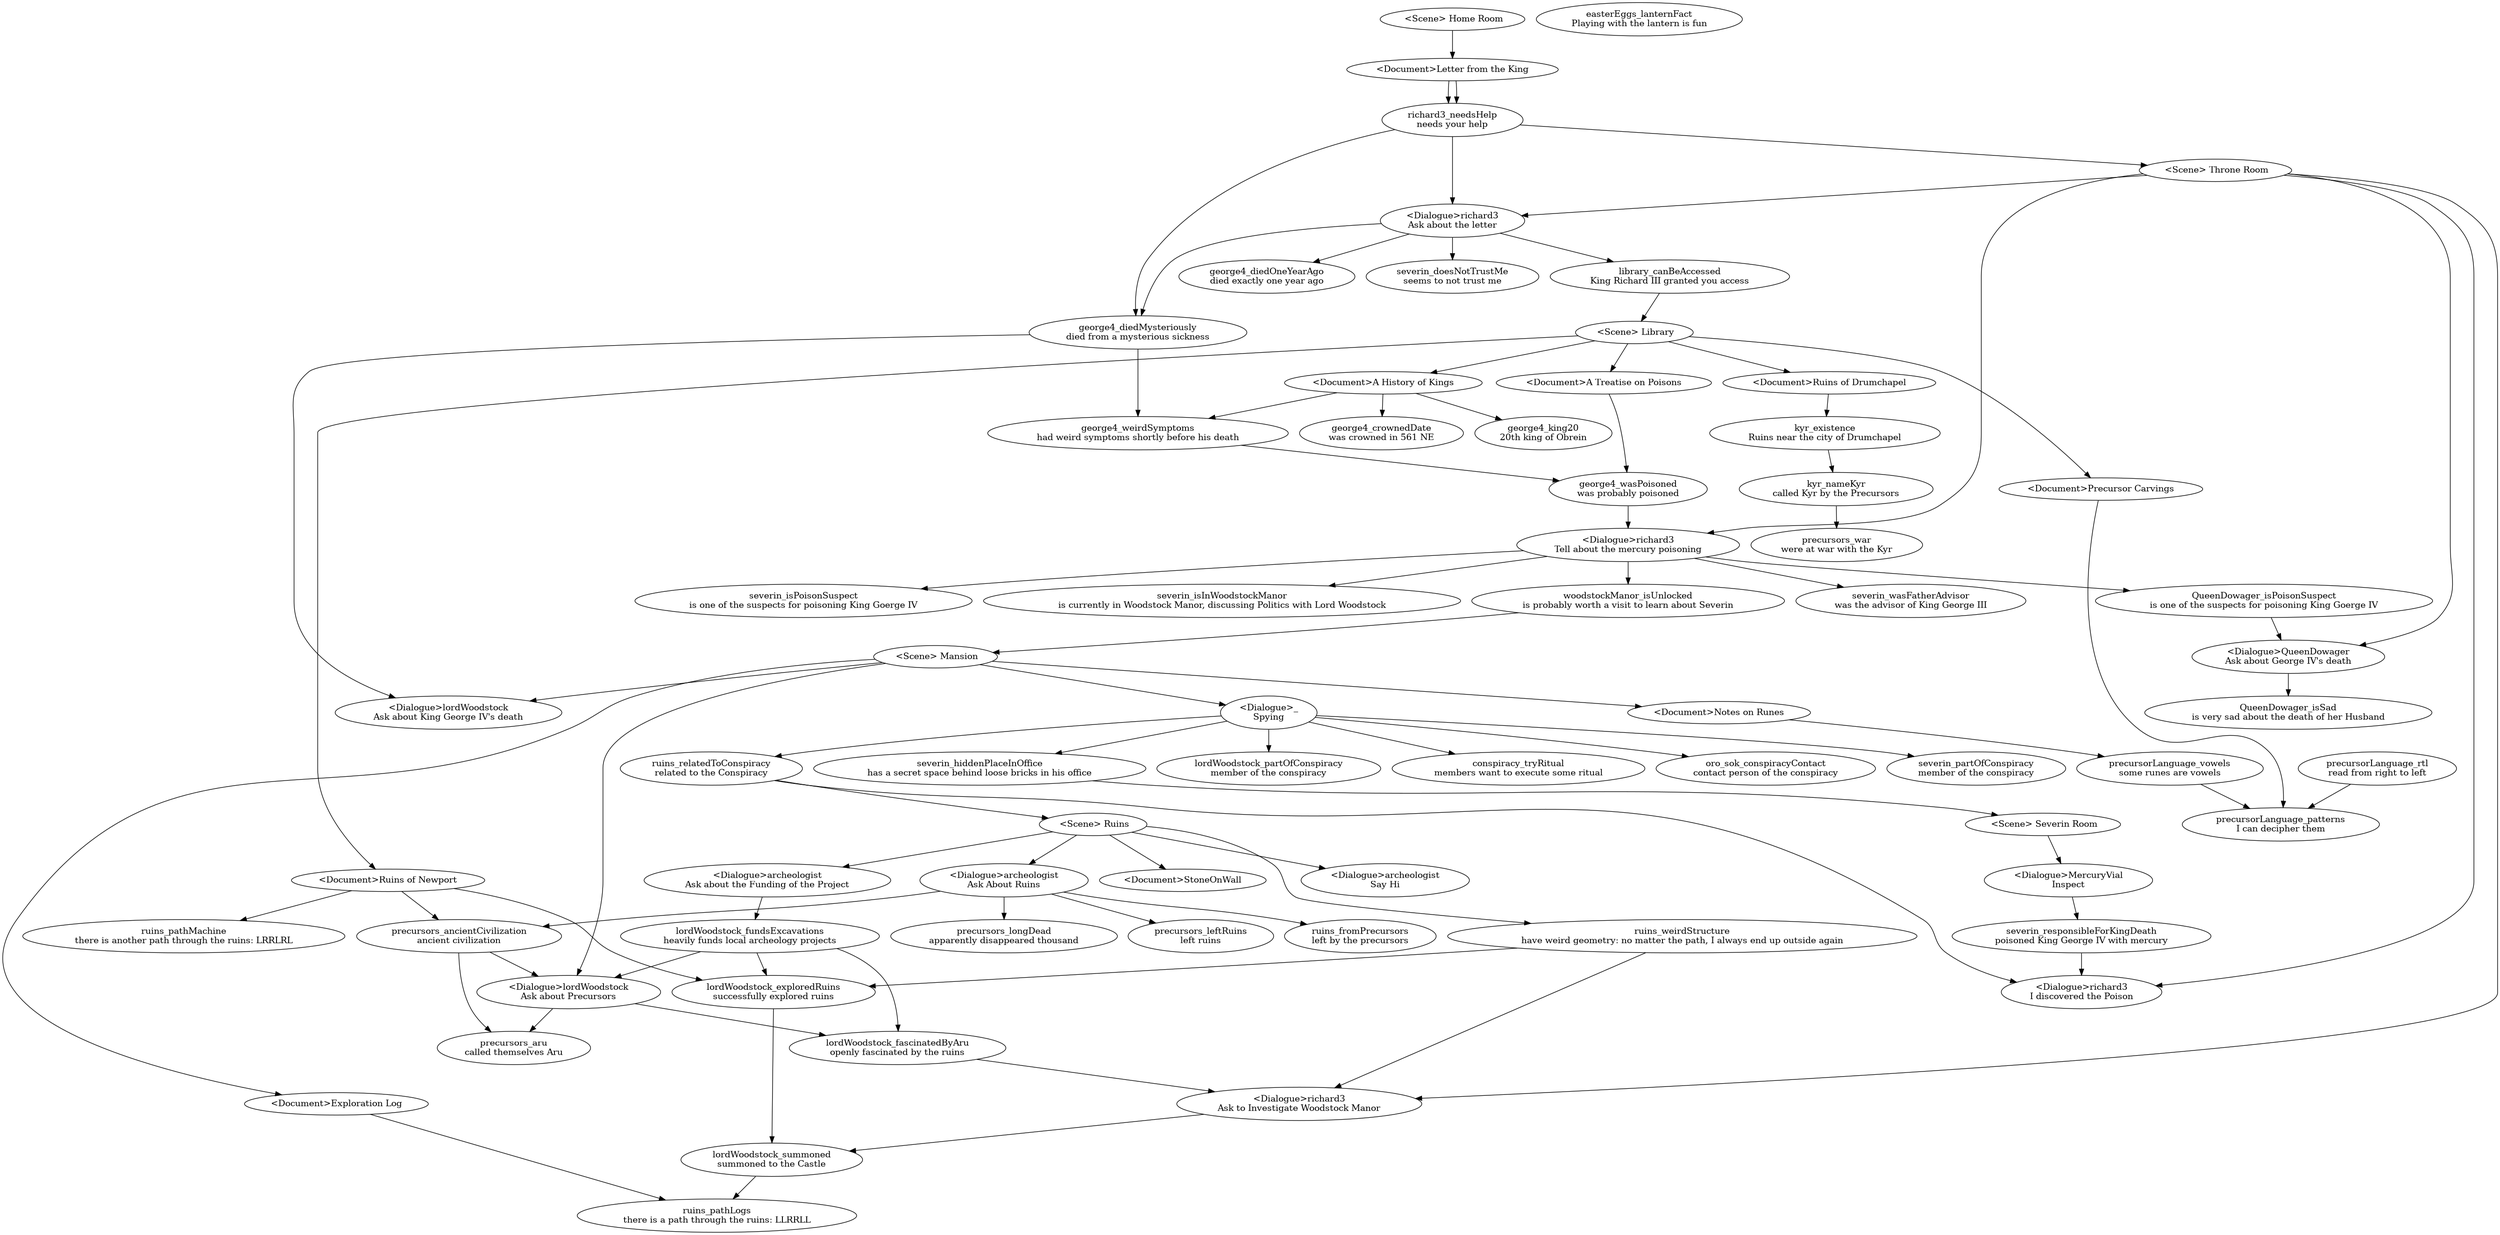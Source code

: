 @startuml
digraph facts {

richard3_needsHelp [label ="richard3_needsHelp\nneeds your help"]
george4_diedMysteriously [label ="george4_diedMysteriously\ndied from a mysterious sickness"]
george4_weirdSymptoms [label ="george4_weirdSymptoms\nhad weird symptoms shortly before his death"]
george4_wasPoisoned [label ="george4_wasPoisoned\nwas probably poisoned"]
george4_diedOneYearAgo [label ="george4_diedOneYearAgo\ndied exactly one year ago"]
george4_king20 [label ="george4_king20\n20th king of Obrein"]
george4_crownedDate [label ="george4_crownedDate\nwas crowned in 561 NE"]
severin_wasFatherAdvisor [label ="severin_wasFatherAdvisor\nwas the advisor of King George III"]
severin_isPoisonSuspect [label ="severin_isPoisonSuspect\nis one of the suspects for poisoning King Goerge IV"]
severin_isInWoodstockManor [label ="severin_isInWoodstockManor\nis currently in Woodstock Manor, discussing Politics with Lord Woodstock"]
severin_doesNotTrustMe [label ="severin_doesNotTrustMe\nseems to not trust me"]
severin_partOfConspiracy [label ="severin_partOfConspiracy\nmember of the conspiracy"]
severin_hiddenPlaceInOffice [label ="severin_hiddenPlaceInOffice\nhas a secret space behind loose bricks in his office"]
severin_responsibleForKingDeath [label ="severin_responsibleForKingDeath\npoisoned King George IV with mercury"]
library_canBeAccessed [label ="library_canBeAccessed\nKing Richard III granted you access"]
easterEggs_lanternFact [label ="easterEggs_lanternFact\nPlaying with the lantern is fun"]
lordWoodstock_partOfConspiracy [label ="lordWoodstock_partOfConspiracy\nmember of the conspiracy"]
lordWoodstock_fundsExcavations [label ="lordWoodstock_fundsExcavations\nheavily funds local archeology projects"]
lordWoodstock_exploredRuins [label ="lordWoodstock_exploredRuins\nsuccessfully explored ruins"]
lordWoodstock_fascinatedByAru [label ="lordWoodstock_fascinatedByAru\nopenly fascinated by the ruins"]
lordWoodstock_summoned [label ="lordWoodstock_summoned\nsummoned to the Castle"]
QueenDowager_isPoisonSuspect [label ="QueenDowager_isPoisonSuspect\nis one of the suspects for poisoning King Goerge IV"]
QueenDowager_isSad [label ="QueenDowager_isSad\nis very sad about the death of her Husband"]
woodstockManor_isUnlocked [label ="woodstockManor_isUnlocked\nis probably worth a visit to learn about Severin"]
ruins_relatedToConspiracy [label ="ruins_relatedToConspiracy\nrelated to the Conspiracy"]
ruins_fromPrecursors [label ="ruins_fromPrecursors\nleft by the precursors"]
ruins_weirdStructure [label ="ruins_weirdStructure\nhave weird geometry: no matter the path, I always end up outside again"]
ruins_pathLogs [label ="ruins_pathLogs\nthere is a path through the ruins: LLRRLL"]
ruins_pathMachine [label ="ruins_pathMachine\nthere is another path through the ruins: LRRLRL"]
conspiracy_tryRitual [label ="conspiracy_tryRitual\nmembers want to execute some ritual"]
oro_sok_conspiracyContact [label ="oro_sok_conspiracyContact\ncontact person of the conspiracy"]
precursors_ancientCivilization [label ="precursors_ancientCivilization\nancient civilization"]
precursors_longDead [label ="precursors_longDead\napparently disappeared thousand"]
precursors_leftRuins [label ="precursors_leftRuins\nleft ruins"]
precursors_aru [label ="precursors_aru\ncalled themselves Aru"]
precursors_war [label ="precursors_war\nwere at war with the Kyr"]
precursorLanguage_vowels [label ="precursorLanguage_vowels\nsome runes are vowels"]
precursorLanguage_rtl [label ="precursorLanguage_rtl\nread from right to left"]
precursorLanguage_patterns [label ="precursorLanguage_patterns\nI can decipher them"]
kyr_existence [label ="kyr_existence\nRuins near the city of Drumchapel"]
kyr_nameKyr [label ="kyr_nameKyr\ncalled Kyr by the Precursors"]

richard3_needsHelp -> george4_diedMysteriously
george4_diedMysteriously -> george4_weirdSymptoms
george4_weirdSymptoms -> george4_wasPoisoned
lordWoodstock_fundsExcavations -> lordWoodstock_exploredRuins
ruins_weirdStructure -> lordWoodstock_exploredRuins
lordWoodstock_fundsExcavations -> lordWoodstock_fascinatedByAru
lordWoodstock_exploredRuins -> lordWoodstock_summoned
lordWoodstock_summoned -> ruins_pathLogs
precursors_ancientCivilization -> precursors_aru
kyr_nameKyr -> precursors_war
precursorLanguage_vowels -> precursorLanguage_patterns
precursorLanguage_rtl -> precursorLanguage_patterns
kyr_existence -> kyr_nameKyr

Throne_Room [label = " <Scene> Throne Room"]
richard3_needsHelp -> Throne_Room
Library [label = " <Scene> Library"]
library_canBeAccessed -> Library
Home_Room [label = " <Scene> Home Room"]
Ruins [label = " <Scene> Ruins"]
ruins_relatedToConspiracy -> Ruins
Mansion [label = " <Scene> Mansion"]
woodstockManor_isUnlocked -> Mansion
Severin_Room [label = " <Scene> Severin Room"]
severin_hiddenPlaceInOffice -> Severin_Room

Throne_Room -> richard3_Tell_about_the_mercury_poisoning
richard3_Tell_about_the_mercury_poisoning [label ="<Dialogue>richard3\nTell about the mercury poisoning"]
george4_wasPoisoned -> richard3_Tell_about_the_mercury_poisoning
richard3_Tell_about_the_mercury_poisoning -> severin_isPoisonSuspect
richard3_Tell_about_the_mercury_poisoning -> QueenDowager_isPoisonSuspect
richard3_Tell_about_the_mercury_poisoning -> severin_wasFatherAdvisor
richard3_Tell_about_the_mercury_poisoning -> woodstockManor_isUnlocked
richard3_Tell_about_the_mercury_poisoning -> severin_isInWoodstockManor
Throne_Room -> richard3_Ask_about_the_letter
richard3_Ask_about_the_letter [label ="<Dialogue>richard3\nAsk about the letter"]
richard3_needsHelp -> richard3_Ask_about_the_letter
richard3_Ask_about_the_letter -> george4_diedOneYearAgo
richard3_Ask_about_the_letter -> george4_diedMysteriously
richard3_Ask_about_the_letter -> library_canBeAccessed
richard3_Ask_about_the_letter -> severin_doesNotTrustMe
Throne_Room -> richard3_I_discovered_the_Poison
richard3_I_discovered_the_Poison [label ="<Dialogue>richard3\nI discovered the Poison"]
severin_responsibleForKingDeath -> richard3_I_discovered_the_Poison
ruins_relatedToConspiracy -> richard3_I_discovered_the_Poison
Throne_Room -> richard3_Ask_to_Investigate_Woodstock_Manor
richard3_Ask_to_Investigate_Woodstock_Manor [label ="<Dialogue>richard3\nAsk to Investigate Woodstock Manor"]
ruins_weirdStructure -> richard3_Ask_to_Investigate_Woodstock_Manor
lordWoodstock_fascinatedByAru -> richard3_Ask_to_Investigate_Woodstock_Manor
richard3_Ask_to_Investigate_Woodstock_Manor -> lordWoodstock_summoned
Throne_Room -> QueenDowager_Ask_about_George_IV_s_death
QueenDowager_Ask_about_George_IV_s_death [label ="<Dialogue>QueenDowager\nAsk about George IV's death"]
QueenDowager_isPoisonSuspect -> QueenDowager_Ask_about_George_IV_s_death
QueenDowager_Ask_about_George_IV_s_death -> QueenDowager_isSad
Library -> A_History_of_Kings
A_History_of_Kings [label ="<Document>A History of Kings"]
A_History_of_Kings -> george4_king20
A_History_of_Kings -> george4_crownedDate
A_History_of_Kings -> george4_weirdSymptoms
Library -> A_Treatise_on_Poisons
A_Treatise_on_Poisons [label ="<Document>A Treatise on Poisons"]
A_Treatise_on_Poisons -> george4_wasPoisoned
Library -> Ruins_of_Newport
Ruins_of_Newport [label ="<Document>Ruins of Newport"]
Ruins_of_Newport -> precursors_ancientCivilization
Ruins_of_Newport -> lordWoodstock_exploredRuins
Ruins_of_Newport -> ruins_pathMachine
Library -> Ruins_of_Drumchapel
Ruins_of_Drumchapel [label ="<Document>Ruins of Drumchapel"]
Ruins_of_Drumchapel -> kyr_existence
Library -> Precursor_Carvings
Precursor_Carvings [label ="<Document>Precursor Carvings"]
Precursor_Carvings -> precursorLanguage_patterns
Home_Room -> Letter_from_the_King
Letter_from_the_King [label ="<Document>Letter from the King"]
Letter_from_the_King -> richard3_needsHelp
Letter_from_the_King -> richard3_needsHelp
Ruins -> archeologist_Say_Hi
archeologist_Say_Hi [label ="<Dialogue>archeologist\nSay Hi"]
Ruins -> archeologist_Ask_About_Ruins
archeologist_Ask_About_Ruins [label ="<Dialogue>archeologist\nAsk About Ruins"]
archeologist_Ask_About_Ruins -> precursors_ancientCivilization
archeologist_Ask_About_Ruins -> precursors_longDead
archeologist_Ask_About_Ruins -> precursors_leftRuins
archeologist_Ask_About_Ruins -> ruins_fromPrecursors
Ruins -> archeologist_Ask_about_the_Funding_of_the_Project
archeologist_Ask_about_the_Funding_of_the_Project [label ="<Dialogue>archeologist\nAsk about the Funding of the Project"]
archeologist_Ask_about_the_Funding_of_the_Project -> lordWoodstock_fundsExcavations
Ruins -> StoneOnWall
StoneOnWall [label ="<Document>StoneOnWall"]
Mansion -> Notes_on_Runes
Notes_on_Runes [label ="<Document>Notes on Runes"]
Notes_on_Runes -> precursorLanguage_vowels
Mansion -> Exploration_Log
Exploration_Log [label ="<Document>Exploration Log"]
Exploration_Log -> ruins_pathLogs
Mansion -> lordWoodstock_Ask_about_King_George_IV_s_death
lordWoodstock_Ask_about_King_George_IV_s_death [label ="<Dialogue>lordWoodstock\nAsk about King George IV's death"]
george4_diedMysteriously -> lordWoodstock_Ask_about_King_George_IV_s_death
Mansion -> lordWoodstock_Ask_about_Precursors
lordWoodstock_Ask_about_Precursors [label ="<Dialogue>lordWoodstock\nAsk about Precursors"]
lordWoodstock_fundsExcavations -> lordWoodstock_Ask_about_Precursors
precursors_ancientCivilization -> lordWoodstock_Ask_about_Precursors
lordWoodstock_Ask_about_Precursors -> lordWoodstock_fascinatedByAru
lordWoodstock_Ask_about_Precursors -> precursors_aru
Mansion -> __Spying
__Spying [label ="<Dialogue>_\nSpying"]
__Spying -> severin_hiddenPlaceInOffice
__Spying -> oro_sok_conspiracyContact
__Spying -> conspiracy_tryRitual
__Spying -> severin_partOfConspiracy
__Spying -> lordWoodstock_partOfConspiracy
__Spying -> ruins_relatedToConspiracy
Severin_Room -> MercuryVial_Inspect
MercuryVial_Inspect [label ="<Dialogue>MercuryVial\nInspect"]
MercuryVial_Inspect -> severin_responsibleForKingDeath

Ruins -> ruins_weirdStructure

}
@enduml